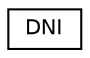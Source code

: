 digraph "Representación gráfica de la clase"
{
  edge [fontname="Helvetica",fontsize="10",labelfontname="Helvetica",labelfontsize="10"];
  node [fontname="Helvetica",fontsize="10",shape=record];
  rankdir="LR";
  Node0 [label="DNI",height=0.2,width=0.4,color="black", fillcolor="white", style="filled",URL="$classDNI.html"];
}
